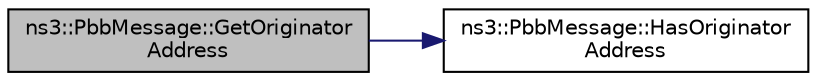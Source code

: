 digraph "ns3::PbbMessage::GetOriginatorAddress"
{
 // LATEX_PDF_SIZE
  edge [fontname="Helvetica",fontsize="10",labelfontname="Helvetica",labelfontsize="10"];
  node [fontname="Helvetica",fontsize="10",shape=record];
  rankdir="LR";
  Node1 [label="ns3::PbbMessage::GetOriginator\lAddress",height=0.2,width=0.4,color="black", fillcolor="grey75", style="filled", fontcolor="black",tooltip=" "];
  Node1 -> Node2 [color="midnightblue",fontsize="10",style="solid",fontname="Helvetica"];
  Node2 [label="ns3::PbbMessage::HasOriginator\lAddress",height=0.2,width=0.4,color="black", fillcolor="white", style="filled",URL="$classns3_1_1_pbb_message.html#a7d9559a0c56c026366de1a4433187f5d",tooltip="Tests whether or not this message has an originator address."];
}
